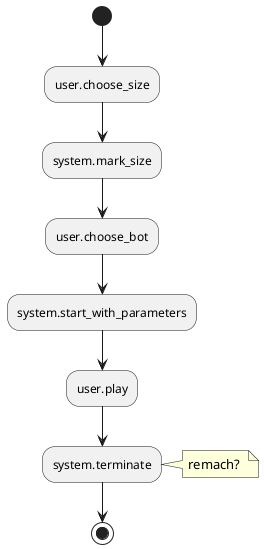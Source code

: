 @startuml

(*) --> user.choose_size
--> system.mark_size
--> user.choose_bot
--> system.start_with_parameters
--> user.play
--> system.terminate 
note right
remach? 
end note 
--> (*)


@enduml